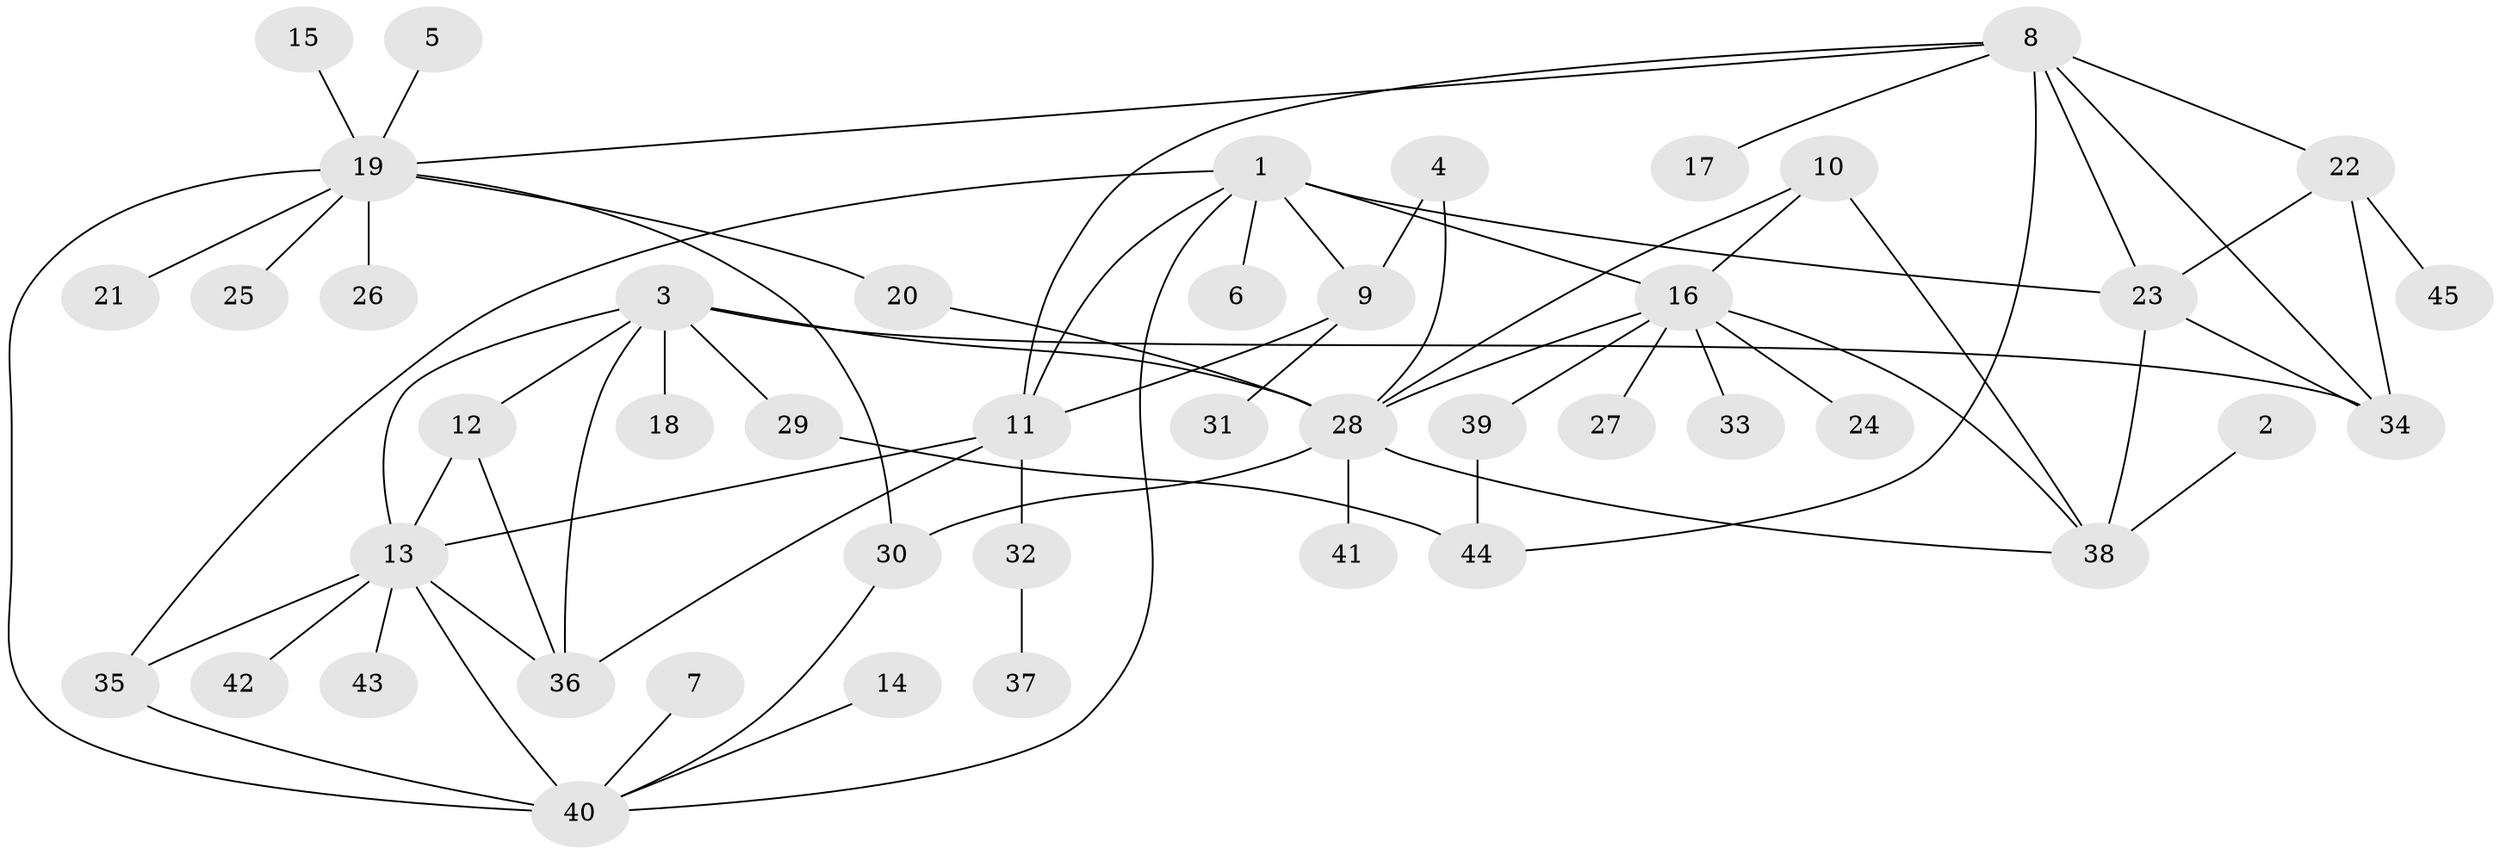 // original degree distribution, {6: 0.0449438202247191, 8: 0.0449438202247191, 4: 0.033707865168539325, 5: 0.056179775280898875, 10: 0.033707865168539325, 9: 0.011235955056179775, 7: 0.02247191011235955, 1: 0.5280898876404494, 2: 0.19101123595505617, 3: 0.033707865168539325}
// Generated by graph-tools (version 1.1) at 2025/02/03/09/25 03:02:34]
// undirected, 45 vertices, 69 edges
graph export_dot {
graph [start="1"]
  node [color=gray90,style=filled];
  1;
  2;
  3;
  4;
  5;
  6;
  7;
  8;
  9;
  10;
  11;
  12;
  13;
  14;
  15;
  16;
  17;
  18;
  19;
  20;
  21;
  22;
  23;
  24;
  25;
  26;
  27;
  28;
  29;
  30;
  31;
  32;
  33;
  34;
  35;
  36;
  37;
  38;
  39;
  40;
  41;
  42;
  43;
  44;
  45;
  1 -- 6 [weight=1.0];
  1 -- 9 [weight=2.0];
  1 -- 11 [weight=1.0];
  1 -- 16 [weight=1.0];
  1 -- 23 [weight=1.0];
  1 -- 35 [weight=1.0];
  1 -- 40 [weight=1.0];
  2 -- 38 [weight=1.0];
  3 -- 12 [weight=1.0];
  3 -- 13 [weight=1.0];
  3 -- 18 [weight=1.0];
  3 -- 28 [weight=1.0];
  3 -- 29 [weight=1.0];
  3 -- 34 [weight=1.0];
  3 -- 36 [weight=1.0];
  4 -- 9 [weight=1.0];
  4 -- 28 [weight=1.0];
  5 -- 19 [weight=1.0];
  7 -- 40 [weight=1.0];
  8 -- 11 [weight=1.0];
  8 -- 17 [weight=1.0];
  8 -- 19 [weight=1.0];
  8 -- 22 [weight=1.0];
  8 -- 23 [weight=1.0];
  8 -- 34 [weight=1.0];
  8 -- 44 [weight=1.0];
  9 -- 11 [weight=2.0];
  9 -- 31 [weight=1.0];
  10 -- 16 [weight=1.0];
  10 -- 28 [weight=1.0];
  10 -- 38 [weight=1.0];
  11 -- 13 [weight=1.0];
  11 -- 32 [weight=1.0];
  11 -- 36 [weight=1.0];
  12 -- 13 [weight=1.0];
  12 -- 36 [weight=1.0];
  13 -- 35 [weight=1.0];
  13 -- 36 [weight=1.0];
  13 -- 40 [weight=1.0];
  13 -- 42 [weight=1.0];
  13 -- 43 [weight=1.0];
  14 -- 40 [weight=1.0];
  15 -- 19 [weight=1.0];
  16 -- 24 [weight=1.0];
  16 -- 27 [weight=1.0];
  16 -- 28 [weight=1.0];
  16 -- 33 [weight=1.0];
  16 -- 38 [weight=1.0];
  16 -- 39 [weight=1.0];
  19 -- 20 [weight=1.0];
  19 -- 21 [weight=1.0];
  19 -- 25 [weight=1.0];
  19 -- 26 [weight=1.0];
  19 -- 30 [weight=2.0];
  19 -- 40 [weight=2.0];
  20 -- 28 [weight=1.0];
  22 -- 23 [weight=1.0];
  22 -- 34 [weight=1.0];
  22 -- 45 [weight=1.0];
  23 -- 34 [weight=1.0];
  23 -- 38 [weight=1.0];
  28 -- 30 [weight=2.0];
  28 -- 38 [weight=1.0];
  28 -- 41 [weight=1.0];
  29 -- 44 [weight=1.0];
  30 -- 40 [weight=1.0];
  32 -- 37 [weight=1.0];
  35 -- 40 [weight=1.0];
  39 -- 44 [weight=1.0];
}
